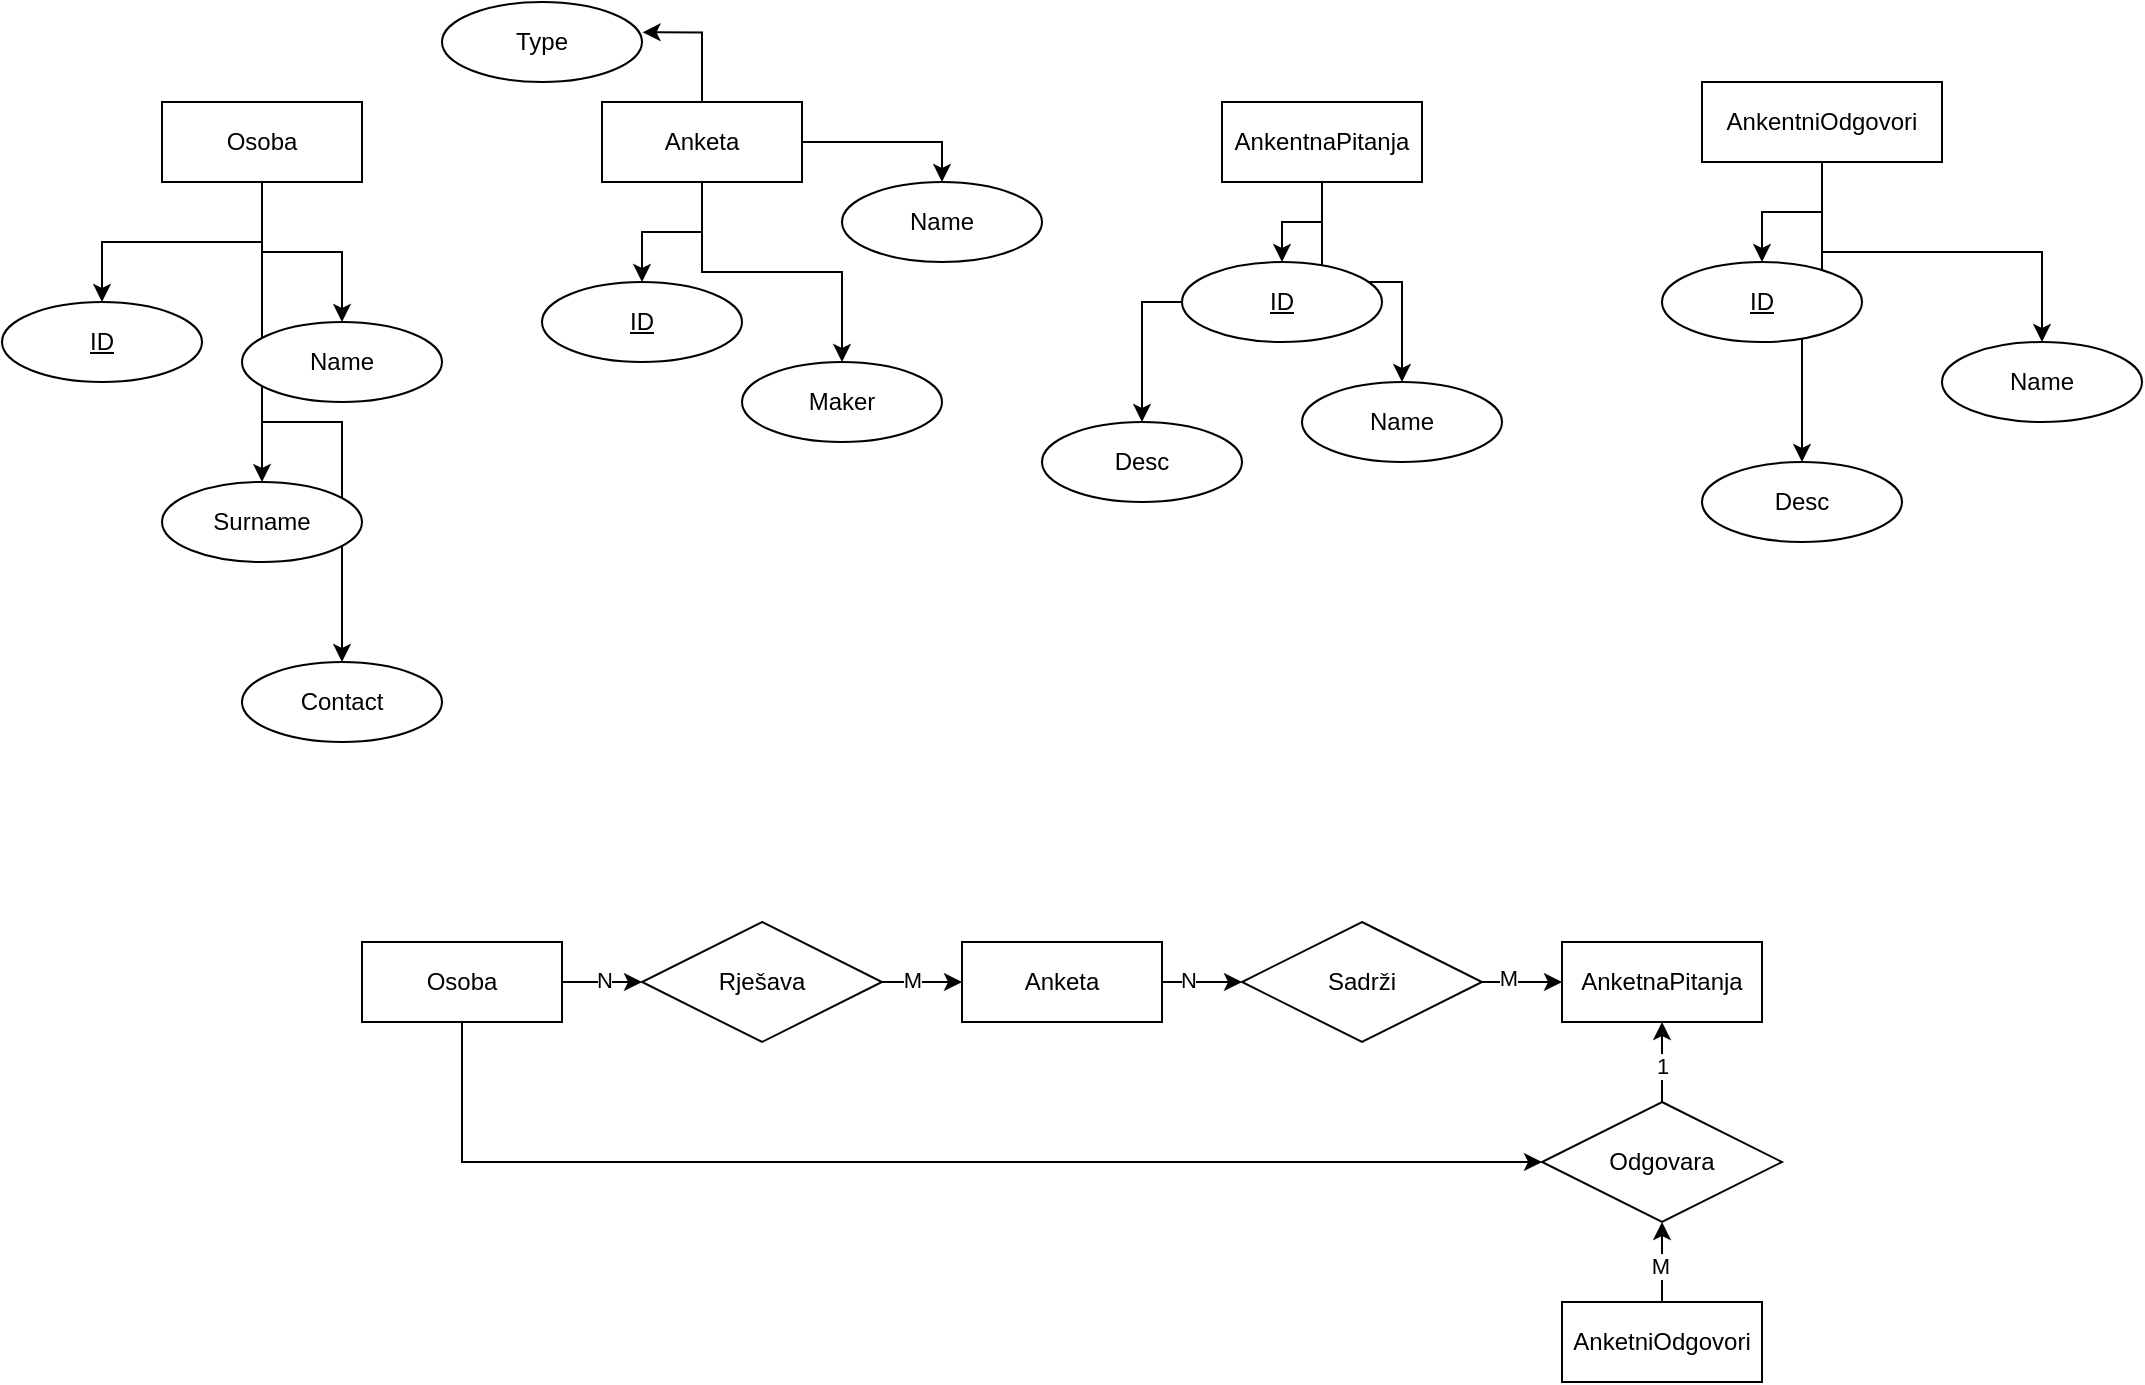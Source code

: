 <mxfile version="24.0.7" type="github">
  <diagram name="Page-1" id="TnBni6jtpMmz1qx0MiXC">
    <mxGraphModel dx="943" dy="659" grid="1" gridSize="10" guides="1" tooltips="1" connect="1" arrows="1" fold="1" page="1" pageScale="1" pageWidth="1169" pageHeight="827" math="0" shadow="0">
      <root>
        <mxCell id="0" />
        <mxCell id="1" parent="0" />
        <mxCell id="M_lXHMspuNu5ihNj33DK-20" style="edgeStyle=orthogonalEdgeStyle;rounded=0;orthogonalLoop=1;jettySize=auto;html=1;entryX=0.5;entryY=0;entryDx=0;entryDy=0;" edge="1" parent="1" source="M_lXHMspuNu5ihNj33DK-1" target="M_lXHMspuNu5ihNj33DK-10">
          <mxGeometry relative="1" as="geometry" />
        </mxCell>
        <mxCell id="M_lXHMspuNu5ihNj33DK-21" style="edgeStyle=orthogonalEdgeStyle;rounded=0;orthogonalLoop=1;jettySize=auto;html=1;entryX=0.5;entryY=0;entryDx=0;entryDy=0;" edge="1" parent="1" source="M_lXHMspuNu5ihNj33DK-1" target="M_lXHMspuNu5ihNj33DK-14">
          <mxGeometry relative="1" as="geometry" />
        </mxCell>
        <mxCell id="M_lXHMspuNu5ihNj33DK-22" style="edgeStyle=orthogonalEdgeStyle;rounded=0;orthogonalLoop=1;jettySize=auto;html=1;entryX=0.5;entryY=0;entryDx=0;entryDy=0;" edge="1" parent="1" source="M_lXHMspuNu5ihNj33DK-1" target="M_lXHMspuNu5ihNj33DK-15">
          <mxGeometry relative="1" as="geometry" />
        </mxCell>
        <mxCell id="M_lXHMspuNu5ihNj33DK-23" style="edgeStyle=orthogonalEdgeStyle;rounded=0;orthogonalLoop=1;jettySize=auto;html=1;entryX=0.5;entryY=0;entryDx=0;entryDy=0;" edge="1" parent="1" source="M_lXHMspuNu5ihNj33DK-1" target="M_lXHMspuNu5ihNj33DK-16">
          <mxGeometry relative="1" as="geometry" />
        </mxCell>
        <mxCell id="M_lXHMspuNu5ihNj33DK-1" value="Osoba" style="whiteSpace=wrap;html=1;align=center;" vertex="1" parent="1">
          <mxGeometry x="120" y="80" width="100" height="40" as="geometry" />
        </mxCell>
        <mxCell id="M_lXHMspuNu5ihNj33DK-24" style="edgeStyle=orthogonalEdgeStyle;rounded=0;orthogonalLoop=1;jettySize=auto;html=1;entryX=0.5;entryY=0;entryDx=0;entryDy=0;" edge="1" parent="1" source="M_lXHMspuNu5ihNj33DK-2" target="M_lXHMspuNu5ihNj33DK-11">
          <mxGeometry relative="1" as="geometry" />
        </mxCell>
        <mxCell id="M_lXHMspuNu5ihNj33DK-25" style="edgeStyle=orthogonalEdgeStyle;rounded=0;orthogonalLoop=1;jettySize=auto;html=1;entryX=0.5;entryY=0;entryDx=0;entryDy=0;" edge="1" parent="1" source="M_lXHMspuNu5ihNj33DK-2" target="M_lXHMspuNu5ihNj33DK-17">
          <mxGeometry relative="1" as="geometry" />
        </mxCell>
        <mxCell id="M_lXHMspuNu5ihNj33DK-27" style="edgeStyle=orthogonalEdgeStyle;rounded=0;orthogonalLoop=1;jettySize=auto;html=1;entryX=0.5;entryY=0;entryDx=0;entryDy=0;" edge="1" parent="1" source="M_lXHMspuNu5ihNj33DK-2" target="M_lXHMspuNu5ihNj33DK-26">
          <mxGeometry relative="1" as="geometry" />
        </mxCell>
        <mxCell id="M_lXHMspuNu5ihNj33DK-2" value="Anketa" style="whiteSpace=wrap;html=1;align=center;" vertex="1" parent="1">
          <mxGeometry x="340" y="80" width="100" height="40" as="geometry" />
        </mxCell>
        <mxCell id="M_lXHMspuNu5ihNj33DK-30" style="edgeStyle=orthogonalEdgeStyle;rounded=0;orthogonalLoop=1;jettySize=auto;html=1;entryX=0.5;entryY=0;entryDx=0;entryDy=0;" edge="1" parent="1" source="M_lXHMspuNu5ihNj33DK-3" target="M_lXHMspuNu5ihNj33DK-12">
          <mxGeometry relative="1" as="geometry" />
        </mxCell>
        <mxCell id="M_lXHMspuNu5ihNj33DK-31" style="edgeStyle=orthogonalEdgeStyle;rounded=0;orthogonalLoop=1;jettySize=auto;html=1;entryX=0.5;entryY=0;entryDx=0;entryDy=0;" edge="1" parent="1" source="M_lXHMspuNu5ihNj33DK-3" target="M_lXHMspuNu5ihNj33DK-18">
          <mxGeometry relative="1" as="geometry" />
        </mxCell>
        <mxCell id="M_lXHMspuNu5ihNj33DK-32" style="edgeStyle=orthogonalEdgeStyle;rounded=0;orthogonalLoop=1;jettySize=auto;html=1;entryX=0.5;entryY=0;entryDx=0;entryDy=0;" edge="1" parent="1" source="M_lXHMspuNu5ihNj33DK-3" target="M_lXHMspuNu5ihNj33DK-19">
          <mxGeometry relative="1" as="geometry" />
        </mxCell>
        <mxCell id="M_lXHMspuNu5ihNj33DK-3" value="AnkentnaPitanja" style="whiteSpace=wrap;html=1;align=center;" vertex="1" parent="1">
          <mxGeometry x="650" y="80" width="100" height="40" as="geometry" />
        </mxCell>
        <mxCell id="M_lXHMspuNu5ihNj33DK-35" style="edgeStyle=orthogonalEdgeStyle;rounded=0;orthogonalLoop=1;jettySize=auto;html=1;entryX=0.5;entryY=0;entryDx=0;entryDy=0;" edge="1" parent="1" source="M_lXHMspuNu5ihNj33DK-4" target="M_lXHMspuNu5ihNj33DK-13">
          <mxGeometry relative="1" as="geometry" />
        </mxCell>
        <mxCell id="M_lXHMspuNu5ihNj33DK-36" style="edgeStyle=orthogonalEdgeStyle;rounded=0;orthogonalLoop=1;jettySize=auto;html=1;entryX=0.5;entryY=0;entryDx=0;entryDy=0;" edge="1" parent="1" source="M_lXHMspuNu5ihNj33DK-4" target="M_lXHMspuNu5ihNj33DK-33">
          <mxGeometry relative="1" as="geometry" />
        </mxCell>
        <mxCell id="M_lXHMspuNu5ihNj33DK-37" style="edgeStyle=orthogonalEdgeStyle;rounded=0;orthogonalLoop=1;jettySize=auto;html=1;entryX=0.5;entryY=0;entryDx=0;entryDy=0;" edge="1" parent="1" source="M_lXHMspuNu5ihNj33DK-4" target="M_lXHMspuNu5ihNj33DK-34">
          <mxGeometry relative="1" as="geometry" />
        </mxCell>
        <mxCell id="M_lXHMspuNu5ihNj33DK-4" value="&lt;div&gt;AnkentniOdgovori&lt;/div&gt;" style="whiteSpace=wrap;html=1;align=center;" vertex="1" parent="1">
          <mxGeometry x="890" y="70" width="120" height="40" as="geometry" />
        </mxCell>
        <mxCell id="M_lXHMspuNu5ihNj33DK-10" value="ID" style="ellipse;whiteSpace=wrap;html=1;align=center;fontStyle=4;" vertex="1" parent="1">
          <mxGeometry x="40" y="180" width="100" height="40" as="geometry" />
        </mxCell>
        <mxCell id="M_lXHMspuNu5ihNj33DK-11" value="ID" style="ellipse;whiteSpace=wrap;html=1;align=center;fontStyle=4;" vertex="1" parent="1">
          <mxGeometry x="310" y="170" width="100" height="40" as="geometry" />
        </mxCell>
        <mxCell id="M_lXHMspuNu5ihNj33DK-12" value="ID" style="ellipse;whiteSpace=wrap;html=1;align=center;fontStyle=4;" vertex="1" parent="1">
          <mxGeometry x="630" y="160" width="100" height="40" as="geometry" />
        </mxCell>
        <mxCell id="M_lXHMspuNu5ihNj33DK-13" value="ID" style="ellipse;whiteSpace=wrap;html=1;align=center;fontStyle=4;" vertex="1" parent="1">
          <mxGeometry x="870" y="160" width="100" height="40" as="geometry" />
        </mxCell>
        <mxCell id="M_lXHMspuNu5ihNj33DK-14" value="Name" style="ellipse;whiteSpace=wrap;html=1;align=center;" vertex="1" parent="1">
          <mxGeometry x="160" y="190" width="100" height="40" as="geometry" />
        </mxCell>
        <mxCell id="M_lXHMspuNu5ihNj33DK-15" value="Surname" style="ellipse;whiteSpace=wrap;html=1;align=center;" vertex="1" parent="1">
          <mxGeometry x="120" y="270" width="100" height="40" as="geometry" />
        </mxCell>
        <mxCell id="M_lXHMspuNu5ihNj33DK-16" value="&lt;div&gt;Contact&lt;/div&gt;" style="ellipse;whiteSpace=wrap;html=1;align=center;" vertex="1" parent="1">
          <mxGeometry x="160" y="360" width="100" height="40" as="geometry" />
        </mxCell>
        <mxCell id="M_lXHMspuNu5ihNj33DK-17" value="&lt;div&gt;Maker&lt;/div&gt;" style="ellipse;whiteSpace=wrap;html=1;align=center;" vertex="1" parent="1">
          <mxGeometry x="410" y="210" width="100" height="40" as="geometry" />
        </mxCell>
        <mxCell id="M_lXHMspuNu5ihNj33DK-18" value="Name" style="ellipse;whiteSpace=wrap;html=1;align=center;" vertex="1" parent="1">
          <mxGeometry x="690" y="220" width="100" height="40" as="geometry" />
        </mxCell>
        <mxCell id="M_lXHMspuNu5ihNj33DK-19" value="Desc" style="ellipse;whiteSpace=wrap;html=1;align=center;" vertex="1" parent="1">
          <mxGeometry x="560" y="240" width="100" height="40" as="geometry" />
        </mxCell>
        <mxCell id="M_lXHMspuNu5ihNj33DK-26" value="Name" style="ellipse;whiteSpace=wrap;html=1;align=center;" vertex="1" parent="1">
          <mxGeometry x="460" y="120" width="100" height="40" as="geometry" />
        </mxCell>
        <mxCell id="M_lXHMspuNu5ihNj33DK-28" value="Type" style="ellipse;whiteSpace=wrap;html=1;align=center;" vertex="1" parent="1">
          <mxGeometry x="260" y="30" width="100" height="40" as="geometry" />
        </mxCell>
        <mxCell id="M_lXHMspuNu5ihNj33DK-29" style="edgeStyle=orthogonalEdgeStyle;rounded=0;orthogonalLoop=1;jettySize=auto;html=1;entryX=1.003;entryY=0.379;entryDx=0;entryDy=0;entryPerimeter=0;" edge="1" parent="1" source="M_lXHMspuNu5ihNj33DK-2" target="M_lXHMspuNu5ihNj33DK-28">
          <mxGeometry relative="1" as="geometry" />
        </mxCell>
        <mxCell id="M_lXHMspuNu5ihNj33DK-33" value="Name" style="ellipse;whiteSpace=wrap;html=1;align=center;" vertex="1" parent="1">
          <mxGeometry x="1010" y="200" width="100" height="40" as="geometry" />
        </mxCell>
        <mxCell id="M_lXHMspuNu5ihNj33DK-34" value="Desc" style="ellipse;whiteSpace=wrap;html=1;align=center;" vertex="1" parent="1">
          <mxGeometry x="890" y="260" width="100" height="40" as="geometry" />
        </mxCell>
        <mxCell id="M_lXHMspuNu5ihNj33DK-43" style="edgeStyle=orthogonalEdgeStyle;rounded=0;orthogonalLoop=1;jettySize=auto;html=1;entryX=0;entryY=0.5;entryDx=0;entryDy=0;" edge="1" parent="1" source="M_lXHMspuNu5ihNj33DK-38" target="M_lXHMspuNu5ihNj33DK-39">
          <mxGeometry relative="1" as="geometry" />
        </mxCell>
        <mxCell id="M_lXHMspuNu5ihNj33DK-47" value="N" style="edgeLabel;html=1;align=center;verticalAlign=middle;resizable=0;points=[];" vertex="1" connectable="0" parent="M_lXHMspuNu5ihNj33DK-43">
          <mxGeometry x="0.017" y="1" relative="1" as="geometry">
            <mxPoint as="offset" />
          </mxGeometry>
        </mxCell>
        <mxCell id="M_lXHMspuNu5ihNj33DK-61" style="edgeStyle=orthogonalEdgeStyle;rounded=0;orthogonalLoop=1;jettySize=auto;html=1;entryX=0;entryY=0.5;entryDx=0;entryDy=0;" edge="1" parent="1" source="M_lXHMspuNu5ihNj33DK-38" target="M_lXHMspuNu5ihNj33DK-54">
          <mxGeometry relative="1" as="geometry">
            <Array as="points">
              <mxPoint x="270" y="610" />
            </Array>
          </mxGeometry>
        </mxCell>
        <mxCell id="M_lXHMspuNu5ihNj33DK-38" value="Osoba" style="whiteSpace=wrap;html=1;align=center;" vertex="1" parent="1">
          <mxGeometry x="220" y="500" width="100" height="40" as="geometry" />
        </mxCell>
        <mxCell id="M_lXHMspuNu5ihNj33DK-44" style="edgeStyle=orthogonalEdgeStyle;rounded=0;orthogonalLoop=1;jettySize=auto;html=1;entryX=0;entryY=0.5;entryDx=0;entryDy=0;" edge="1" parent="1" source="M_lXHMspuNu5ihNj33DK-39" target="M_lXHMspuNu5ihNj33DK-42">
          <mxGeometry relative="1" as="geometry" />
        </mxCell>
        <mxCell id="M_lXHMspuNu5ihNj33DK-48" value="M" style="edgeLabel;html=1;align=center;verticalAlign=middle;resizable=0;points=[];" vertex="1" connectable="0" parent="M_lXHMspuNu5ihNj33DK-44">
          <mxGeometry x="-0.275" y="1" relative="1" as="geometry">
            <mxPoint as="offset" />
          </mxGeometry>
        </mxCell>
        <mxCell id="M_lXHMspuNu5ihNj33DK-39" value="&lt;div&gt;Rješava&lt;/div&gt;" style="shape=rhombus;perimeter=rhombusPerimeter;whiteSpace=wrap;html=1;align=center;" vertex="1" parent="1">
          <mxGeometry x="360" y="490" width="120" height="60" as="geometry" />
        </mxCell>
        <mxCell id="M_lXHMspuNu5ihNj33DK-50" style="edgeStyle=orthogonalEdgeStyle;rounded=0;orthogonalLoop=1;jettySize=auto;html=1;entryX=0;entryY=0.5;entryDx=0;entryDy=0;" edge="1" parent="1" source="M_lXHMspuNu5ihNj33DK-42" target="M_lXHMspuNu5ihNj33DK-49">
          <mxGeometry relative="1" as="geometry" />
        </mxCell>
        <mxCell id="M_lXHMspuNu5ihNj33DK-52" value="N" style="edgeLabel;html=1;align=center;verticalAlign=middle;resizable=0;points=[];" vertex="1" connectable="0" parent="M_lXHMspuNu5ihNj33DK-50">
          <mxGeometry x="-0.358" y="1" relative="1" as="geometry">
            <mxPoint as="offset" />
          </mxGeometry>
        </mxCell>
        <mxCell id="M_lXHMspuNu5ihNj33DK-42" value="Anketa" style="whiteSpace=wrap;html=1;align=center;" vertex="1" parent="1">
          <mxGeometry x="520" y="500" width="100" height="40" as="geometry" />
        </mxCell>
        <mxCell id="M_lXHMspuNu5ihNj33DK-45" value="AnketnaPitanja" style="whiteSpace=wrap;html=1;align=center;" vertex="1" parent="1">
          <mxGeometry x="820" y="500" width="100" height="40" as="geometry" />
        </mxCell>
        <mxCell id="M_lXHMspuNu5ihNj33DK-57" style="edgeStyle=orthogonalEdgeStyle;rounded=0;orthogonalLoop=1;jettySize=auto;html=1;entryX=0.5;entryY=1;entryDx=0;entryDy=0;" edge="1" parent="1" source="M_lXHMspuNu5ihNj33DK-46" target="M_lXHMspuNu5ihNj33DK-54">
          <mxGeometry relative="1" as="geometry" />
        </mxCell>
        <mxCell id="M_lXHMspuNu5ihNj33DK-60" value="M" style="edgeLabel;html=1;align=center;verticalAlign=middle;resizable=0;points=[];" vertex="1" connectable="0" parent="M_lXHMspuNu5ihNj33DK-57">
          <mxGeometry x="-0.092" y="1" relative="1" as="geometry">
            <mxPoint as="offset" />
          </mxGeometry>
        </mxCell>
        <mxCell id="M_lXHMspuNu5ihNj33DK-46" value="AnketniOdgovori" style="whiteSpace=wrap;html=1;align=center;" vertex="1" parent="1">
          <mxGeometry x="820" y="680" width="100" height="40" as="geometry" />
        </mxCell>
        <mxCell id="M_lXHMspuNu5ihNj33DK-51" style="edgeStyle=orthogonalEdgeStyle;rounded=0;orthogonalLoop=1;jettySize=auto;html=1;entryX=0;entryY=0.5;entryDx=0;entryDy=0;" edge="1" parent="1" source="M_lXHMspuNu5ihNj33DK-49" target="M_lXHMspuNu5ihNj33DK-45">
          <mxGeometry relative="1" as="geometry" />
        </mxCell>
        <mxCell id="M_lXHMspuNu5ihNj33DK-53" value="M" style="edgeLabel;html=1;align=center;verticalAlign=middle;resizable=0;points=[];" vertex="1" connectable="0" parent="M_lXHMspuNu5ihNj33DK-51">
          <mxGeometry x="-0.358" y="2" relative="1" as="geometry">
            <mxPoint as="offset" />
          </mxGeometry>
        </mxCell>
        <mxCell id="M_lXHMspuNu5ihNj33DK-49" value="&lt;div&gt;Sadrži&lt;/div&gt;" style="shape=rhombus;perimeter=rhombusPerimeter;whiteSpace=wrap;html=1;align=center;" vertex="1" parent="1">
          <mxGeometry x="660" y="490" width="120" height="60" as="geometry" />
        </mxCell>
        <mxCell id="M_lXHMspuNu5ihNj33DK-58" style="edgeStyle=orthogonalEdgeStyle;rounded=0;orthogonalLoop=1;jettySize=auto;html=1;entryX=0.5;entryY=1;entryDx=0;entryDy=0;" edge="1" parent="1" source="M_lXHMspuNu5ihNj33DK-54" target="M_lXHMspuNu5ihNj33DK-45">
          <mxGeometry relative="1" as="geometry" />
        </mxCell>
        <mxCell id="M_lXHMspuNu5ihNj33DK-59" value="1" style="edgeLabel;html=1;align=center;verticalAlign=middle;resizable=0;points=[];" vertex="1" connectable="0" parent="M_lXHMspuNu5ihNj33DK-58">
          <mxGeometry x="-0.092" relative="1" as="geometry">
            <mxPoint as="offset" />
          </mxGeometry>
        </mxCell>
        <mxCell id="M_lXHMspuNu5ihNj33DK-54" value="Odgovara" style="shape=rhombus;perimeter=rhombusPerimeter;whiteSpace=wrap;html=1;align=center;" vertex="1" parent="1">
          <mxGeometry x="810" y="580" width="120" height="60" as="geometry" />
        </mxCell>
      </root>
    </mxGraphModel>
  </diagram>
</mxfile>
